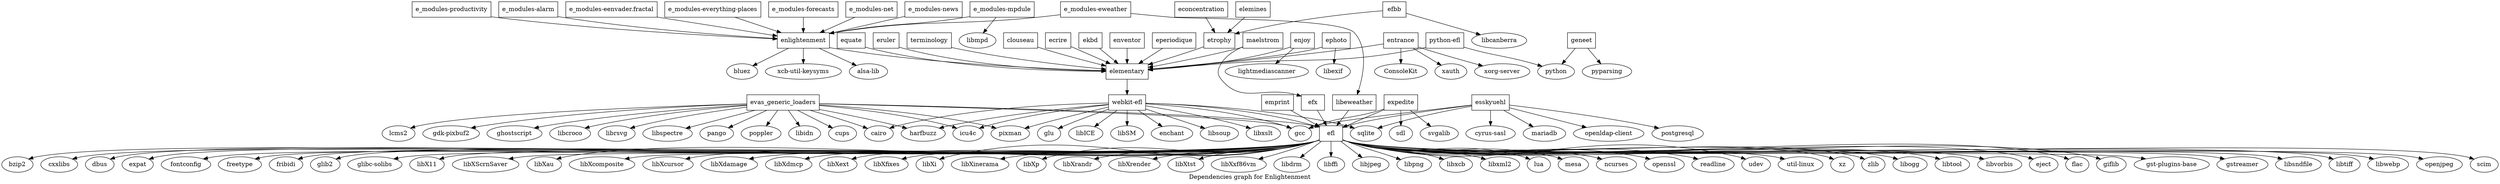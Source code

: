 digraph G {
	graph [label="Dependencies graph for Enlightenment"];
	clouseau	 [shape=box];
	elementary	 [shape=box];
	clouseau -> elementary;
	efl	 [shape=box];
	efl -> bzip2;
	efl -> cxxlibs;
	efl -> dbus;
	efl -> expat;
	efl -> fontconfig;
	efl -> freetype;
	efl -> fribidi;
	efl -> glib2;
	efl -> "glibc-solibs";
	efl -> libX11;
	efl -> libXScrnSaver;
	efl -> libXau;
	efl -> libXcomposite;
	efl -> libXcursor;
	efl -> libXdamage;
	efl -> libXdmcp;
	efl -> libXext;
	efl -> libXfixes;
	efl -> libXi;
	efl -> libXinerama;
	efl -> libXp;
	efl -> libXrandr;
	efl -> libXrender;
	efl -> libXtst;
	efl -> libXxf86vm;
	efl -> libdrm;
	efl -> libffi;
	efl -> libjpeg;
	efl -> libpng;
	efl -> libxcb;
	efl -> libxml2;
	efl -> lua;
	efl -> mesa;
	efl -> ncurses;
	efl -> openssl;
	efl -> readline;
	efl -> udev;
	efl -> "util-linux";
	efl -> xz;
	efl -> zlib;
	efl -> libogg;
	efl -> libtool;
	efl -> libvorbis;
	efl -> eject;
	efl -> flac;
	efl -> giflib;
	efl -> "gst-plugins-base";
	efl -> gstreamer;
	efl -> libsndfile;
	efl -> libtiff;
	efl -> libwebp;
	efl -> openjpeg;
	efl -> scim;
	"webkit-efl"	 [shape=box];
	elementary -> "webkit-efl";
	"webkit-efl" -> cairo;
	"webkit-efl" -> efl;
	"webkit-efl" -> enchant;
	"webkit-efl" -> harfbuzz;
	"webkit-efl" -> icu4c;
	"webkit-efl" -> libsoup;
	"webkit-efl" -> libxslt;
	"webkit-efl" -> pixman;
	"webkit-efl" -> sqlite;
	"webkit-efl" -> gcc;
	"webkit-efl" -> glu;
	"webkit-efl" -> libICE;
	"webkit-efl" -> libSM;
	"e_modules-alarm"	 [shape=box];
	enlightenment	 [shape=box];
	"e_modules-alarm" -> enlightenment;
	enlightenment -> elementary;
	enlightenment -> "alsa-lib";
	enlightenment -> bluez;
	enlightenment -> "xcb-util-keysyms";
	"e_modules-eenvader.fractal"	 [shape=box];
	"e_modules-eenvader.fractal" -> enlightenment;
	"e_modules-everything-places"	 [shape=box];
	"e_modules-everything-places" -> enlightenment;
	"e_modules-eweather"	 [shape=box];
	"e_modules-eweather" -> enlightenment;
	libeweather	 [shape=box];
	"e_modules-eweather" -> libeweather;
	libeweather -> efl;
	"e_modules-forecasts"	 [shape=box];
	"e_modules-forecasts" -> enlightenment;
	"e_modules-mpdule"	 [shape=box];
	"e_modules-mpdule" -> enlightenment;
	"e_modules-mpdule" -> libmpd;
	"e_modules-net"	 [shape=box];
	"e_modules-net" -> enlightenment;
	"e_modules-news"	 [shape=box];
	"e_modules-news" -> enlightenment;
	"e_modules-productivity"	 [shape=box];
	"e_modules-productivity" -> enlightenment;
	econcentration	 [shape=box];
	etrophy	 [shape=box];
	econcentration -> etrophy;
	etrophy -> elementary;
	ecrire	 [shape=box];
	ecrire -> elementary;
	efbb	 [shape=box];
	efbb -> etrophy;
	efbb -> libcanberra;
	efx	 [shape=box];
	efx -> efl;
	ekbd	 [shape=box];
	ekbd -> elementary;
	elemines	 [shape=box];
	elemines -> etrophy;
	emprint	 [shape=box];
	emprint -> efl;
	enjoy	 [shape=box];
	enjoy -> elementary;
	enjoy -> lightmediascanner;
	entrance	 [shape=box];
	entrance -> elementary;
	entrance -> ConsoleKit;
	entrance -> xauth;
	entrance -> "xorg-server";
	enventor	 [shape=box];
	enventor -> elementary;
	eperiodique	 [shape=box];
	eperiodique -> elementary;
	ephoto	 [shape=box];
	ephoto -> elementary;
	ephoto -> libexif;
	equate	 [shape=box];
	equate -> elementary;
	eruler	 [shape=box];
	eruler -> elementary;
	esskyuehl	 [shape=box];
	esskyuehl -> efl;
	esskyuehl -> sqlite;
	esskyuehl -> gcc;
	esskyuehl -> "cyrus-sasl";
	esskyuehl -> mariadb;
	esskyuehl -> "openldap-client";
	esskyuehl -> postgresql;
	evas_generic_loaders	 [shape=box];
	evas_generic_loaders -> cairo;
	evas_generic_loaders -> efl;
	evas_generic_loaders -> harfbuzz;
	evas_generic_loaders -> icu4c;
	evas_generic_loaders -> pixman;
	evas_generic_loaders -> gcc;
	evas_generic_loaders -> cups;
	evas_generic_loaders -> "gdk-pixbuf2";
	evas_generic_loaders -> ghostscript;
	evas_generic_loaders -> lcms2;
	evas_generic_loaders -> libcroco;
	evas_generic_loaders -> libidn;
	evas_generic_loaders -> librsvg;
	evas_generic_loaders -> libspectre;
	evas_generic_loaders -> pango;
	evas_generic_loaders -> poppler;
	expedite	 [shape=box];
	expedite -> efl;
	expedite -> gcc;
	expedite -> sdl;
	expedite -> svgalib;
	geneet	 [shape=box];
	geneet -> pyparsing;
	geneet -> python;
	maelstrom	 [shape=box];
	maelstrom -> elementary;
	maelstrom -> efx;
	"python-efl"	 [shape=box];
	"python-efl" -> elementary;
	"python-efl" -> python;
	terminology	 [shape=box];
	terminology -> elementary;
}
